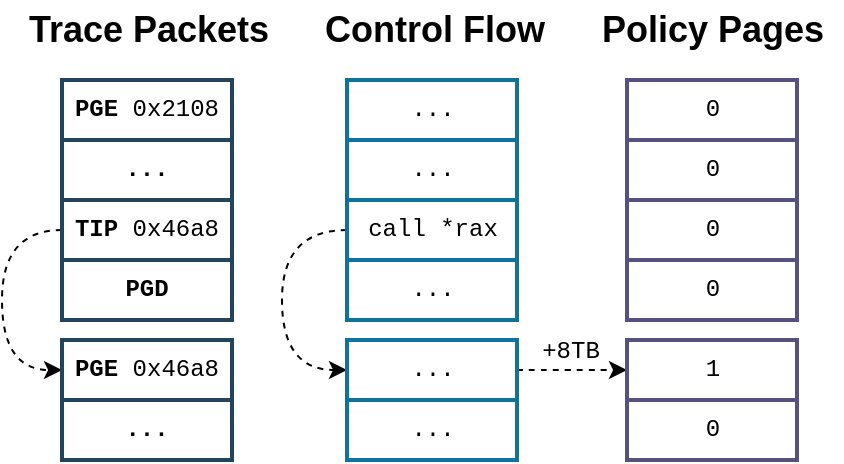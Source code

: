<mxfile version="14.1.8" type="device"><diagram id="vy5MkA-gsrz8HbGk_Zy_" name="Page-1"><mxGraphModel dx="774" dy="437" grid="1" gridSize="10" guides="1" tooltips="1" connect="1" arrows="1" fold="1" page="1" pageScale="1" pageWidth="850" pageHeight="1100" math="0" shadow="0"><root><mxCell id="0"/><mxCell id="1" parent="0"/><mxCell id="RPzH07ahi3mICPg3Q053-86" value="Control Flow" style="text;html=1;align=center;verticalAlign=middle;resizable=0;points=[];autosize=1;fontSize=18;fontStyle=1" vertex="1" parent="1"><mxGeometry x="230.5" y="20" width="130" height="30" as="geometry"/></mxCell><mxCell id="RPzH07ahi3mICPg3Q053-87" value="Trace Packets" style="text;html=1;align=center;verticalAlign=middle;resizable=0;points=[];autosize=1;fontSize=18;fontStyle=1" vertex="1" parent="1"><mxGeometry x="82.5" y="20" width="140" height="30" as="geometry"/></mxCell><mxCell id="RPzH07ahi3mICPg3Q053-88" value="Policy Pages" style="text;html=1;align=center;verticalAlign=middle;resizable=0;points=[];autosize=1;fontSize=18;fontStyle=1" vertex="1" parent="1"><mxGeometry x="370" y="20" width="130" height="30" as="geometry"/></mxCell><mxCell id="RPzH07ahi3mICPg3Q053-91" value="..." style="rounded=0;whiteSpace=wrap;html=1;strokeColor=#10739e;strokeWidth=2;fillColor=none;fontSize=12;fontFamily=Courier New;" vertex="1" parent="1"><mxGeometry x="252.5" y="60" width="85" height="30" as="geometry"/></mxCell><mxCell id="RPzH07ahi3mICPg3Q053-92" value="..." style="rounded=0;whiteSpace=wrap;html=1;strokeColor=#10739e;strokeWidth=2;fillColor=none;fontSize=12;fontFamily=Courier New;" vertex="1" parent="1"><mxGeometry x="252.5" y="90" width="85" height="30" as="geometry"/></mxCell><mxCell id="RPzH07ahi3mICPg3Q053-104" style="edgeStyle=orthogonalEdgeStyle;curved=1;rounded=0;orthogonalLoop=1;jettySize=auto;html=1;exitX=0;exitY=0.5;exitDx=0;exitDy=0;entryX=0;entryY=0.5;entryDx=0;entryDy=0;dashed=1;startArrow=none;startFill=0;endArrow=classic;endFill=1;strokeWidth=1;fontFamily=Courier New;fontSize=12;fontColor=#FF0000;" edge="1" parent="1" source="RPzH07ahi3mICPg3Q053-93" target="RPzH07ahi3mICPg3Q053-103"><mxGeometry relative="1" as="geometry"><Array as="points"><mxPoint x="220" y="135"/><mxPoint x="220" y="205"/></Array></mxGeometry></mxCell><mxCell id="RPzH07ahi3mICPg3Q053-93" value="&lt;span&gt;call *rax&lt;/span&gt;" style="rounded=0;whiteSpace=wrap;html=1;strokeColor=#10739e;strokeWidth=2;fillColor=none;fontSize=12;fontFamily=Courier New;" vertex="1" parent="1"><mxGeometry x="252.5" y="120" width="85" height="30" as="geometry"/></mxCell><mxCell id="RPzH07ahi3mICPg3Q053-94" value="..." style="rounded=0;whiteSpace=wrap;html=1;strokeColor=#10739e;strokeWidth=2;fillColor=none;fontSize=12;fontFamily=Courier New;" vertex="1" parent="1"><mxGeometry x="252.5" y="150" width="85" height="30" as="geometry"/></mxCell><mxCell id="RPzH07ahi3mICPg3Q053-96" value="PGE&lt;span style=&quot;font-weight: normal&quot;&gt;&amp;nbsp;0x2108&lt;/span&gt;" style="rounded=0;whiteSpace=wrap;html=1;strokeWidth=2;fontSize=12;fontFamily=Courier New;fontStyle=1;strokeColor=#23445d;fillColor=none;" vertex="1" parent="1"><mxGeometry x="110" y="60" width="85" height="30" as="geometry"/></mxCell><mxCell id="RPzH07ahi3mICPg3Q053-97" value="PGD " style="rounded=0;whiteSpace=wrap;html=1;strokeWidth=2;fontSize=12;fontFamily=Courier New;fontStyle=1;strokeColor=#23445d;fillColor=none;" vertex="1" parent="1"><mxGeometry x="110" y="150" width="85" height="30" as="geometry"/></mxCell><mxCell id="RPzH07ahi3mICPg3Q053-98" value="..." style="rounded=0;whiteSpace=wrap;html=1;strokeWidth=2;fontSize=12;fontFamily=Courier New;fontStyle=1;strokeColor=#23445d;fillColor=none;" vertex="1" parent="1"><mxGeometry x="110" y="90" width="85" height="30" as="geometry"/></mxCell><mxCell id="RPzH07ahi3mICPg3Q053-118" style="edgeStyle=orthogonalEdgeStyle;rounded=0;orthogonalLoop=1;jettySize=auto;html=1;exitX=0;exitY=0.5;exitDx=0;exitDy=0;entryX=0;entryY=0.5;entryDx=0;entryDy=0;dashed=1;startArrow=none;startFill=0;endArrow=classic;endFill=1;strokeWidth=1;fontFamily=Courier New;fontSize=12;fontColor=#FF0000;curved=1;" edge="1" parent="1" source="RPzH07ahi3mICPg3Q053-99" target="RPzH07ahi3mICPg3Q053-102"><mxGeometry relative="1" as="geometry"><Array as="points"><mxPoint x="80" y="135"/><mxPoint x="80" y="205"/></Array></mxGeometry></mxCell><mxCell id="RPzH07ahi3mICPg3Q053-99" value="TIP&amp;nbsp;&lt;span style=&quot;font-weight: normal&quot;&gt;0x46a8&lt;/span&gt;" style="rounded=0;whiteSpace=wrap;html=1;strokeWidth=2;fontSize=12;fontFamily=Courier New;fontStyle=1;strokeColor=#23445d;fillColor=none;" vertex="1" parent="1"><mxGeometry x="110" y="120" width="85" height="30" as="geometry"/></mxCell><mxCell id="RPzH07ahi3mICPg3Q053-102" value="PGE&lt;span style=&quot;font-weight: normal&quot;&gt;&amp;nbsp;0x46a8&lt;/span&gt;" style="rounded=0;whiteSpace=wrap;html=1;strokeWidth=2;fontSize=12;fontFamily=Courier New;fontStyle=1;strokeColor=#23445d;fillColor=none;" vertex="1" parent="1"><mxGeometry x="110" y="190" width="85" height="30" as="geometry"/></mxCell><mxCell id="RPzH07ahi3mICPg3Q053-129" style="edgeStyle=orthogonalEdgeStyle;curved=1;rounded=0;orthogonalLoop=1;jettySize=auto;html=1;exitX=1;exitY=0.5;exitDx=0;exitDy=0;dashed=1;startArrow=none;startFill=0;endArrow=classic;endFill=1;strokeWidth=1;fontFamily=Courier New;fontSize=12;fontColor=#FF0000;" edge="1" parent="1" source="RPzH07ahi3mICPg3Q053-103" target="RPzH07ahi3mICPg3Q053-115"><mxGeometry relative="1" as="geometry"/></mxCell><mxCell id="RPzH07ahi3mICPg3Q053-103" value="..." style="rounded=0;whiteSpace=wrap;html=1;strokeColor=#10739e;strokeWidth=2;fillColor=none;fontSize=12;fontFamily=Courier New;" vertex="1" parent="1"><mxGeometry x="252.5" y="190" width="85" height="30" as="geometry"/></mxCell><mxCell id="RPzH07ahi3mICPg3Q053-111" value="0" style="rounded=0;whiteSpace=wrap;html=1;strokeWidth=2;fontSize=12;fontFamily=Courier New;strokeColor=#56517e;fillColor=none;" vertex="1" parent="1"><mxGeometry x="392.5" y="60" width="85" height="30" as="geometry"/></mxCell><mxCell id="RPzH07ahi3mICPg3Q053-112" value="0" style="rounded=0;whiteSpace=wrap;html=1;strokeWidth=2;fontSize=12;fontFamily=Courier New;strokeColor=#56517e;fillColor=none;" vertex="1" parent="1"><mxGeometry x="392.5" y="90" width="85" height="30" as="geometry"/></mxCell><mxCell id="RPzH07ahi3mICPg3Q053-113" value="&lt;span&gt;0&lt;/span&gt;" style="rounded=0;whiteSpace=wrap;html=1;strokeWidth=2;fontSize=12;fontFamily=Courier New;strokeColor=#56517e;fillColor=none;" vertex="1" parent="1"><mxGeometry x="392.5" y="120" width="85" height="30" as="geometry"/></mxCell><mxCell id="RPzH07ahi3mICPg3Q053-114" value="0" style="rounded=0;whiteSpace=wrap;html=1;strokeWidth=2;fontSize=12;fontFamily=Courier New;strokeColor=#56517e;fillColor=none;" vertex="1" parent="1"><mxGeometry x="392.5" y="150" width="85" height="30" as="geometry"/></mxCell><mxCell id="RPzH07ahi3mICPg3Q053-115" value="1" style="rounded=0;whiteSpace=wrap;html=1;strokeWidth=2;fontSize=12;fontFamily=Courier New;strokeColor=#56517e;fillColor=none;" vertex="1" parent="1"><mxGeometry x="392.5" y="190" width="85" height="30" as="geometry"/></mxCell><mxCell id="RPzH07ahi3mICPg3Q053-119" value="..." style="rounded=0;whiteSpace=wrap;html=1;strokeColor=#10739e;strokeWidth=2;fillColor=none;fontSize=12;fontFamily=Courier New;" vertex="1" parent="1"><mxGeometry x="252.5" y="220" width="85" height="30" as="geometry"/></mxCell><mxCell id="RPzH07ahi3mICPg3Q053-120" value="0" style="rounded=0;whiteSpace=wrap;html=1;strokeWidth=2;fontSize=12;fontFamily=Courier New;strokeColor=#56517e;fillColor=none;" vertex="1" parent="1"><mxGeometry x="392.5" y="220" width="85" height="30" as="geometry"/></mxCell><mxCell id="RPzH07ahi3mICPg3Q053-121" value="..." style="rounded=0;whiteSpace=wrap;html=1;strokeWidth=2;fontSize=12;fontFamily=Courier New;fontStyle=1;strokeColor=#23445d;fillColor=none;" vertex="1" parent="1"><mxGeometry x="110" y="220" width="85" height="30" as="geometry"/></mxCell><mxCell id="RPzH07ahi3mICPg3Q053-131" value="+8TB" style="text;html=1;align=center;verticalAlign=middle;resizable=0;points=[];autosize=1;fontSize=12;fontFamily=Courier New;" vertex="1" parent="1"><mxGeometry x="344" y="186" width="40" height="20" as="geometry"/></mxCell></root></mxGraphModel></diagram></mxfile>
